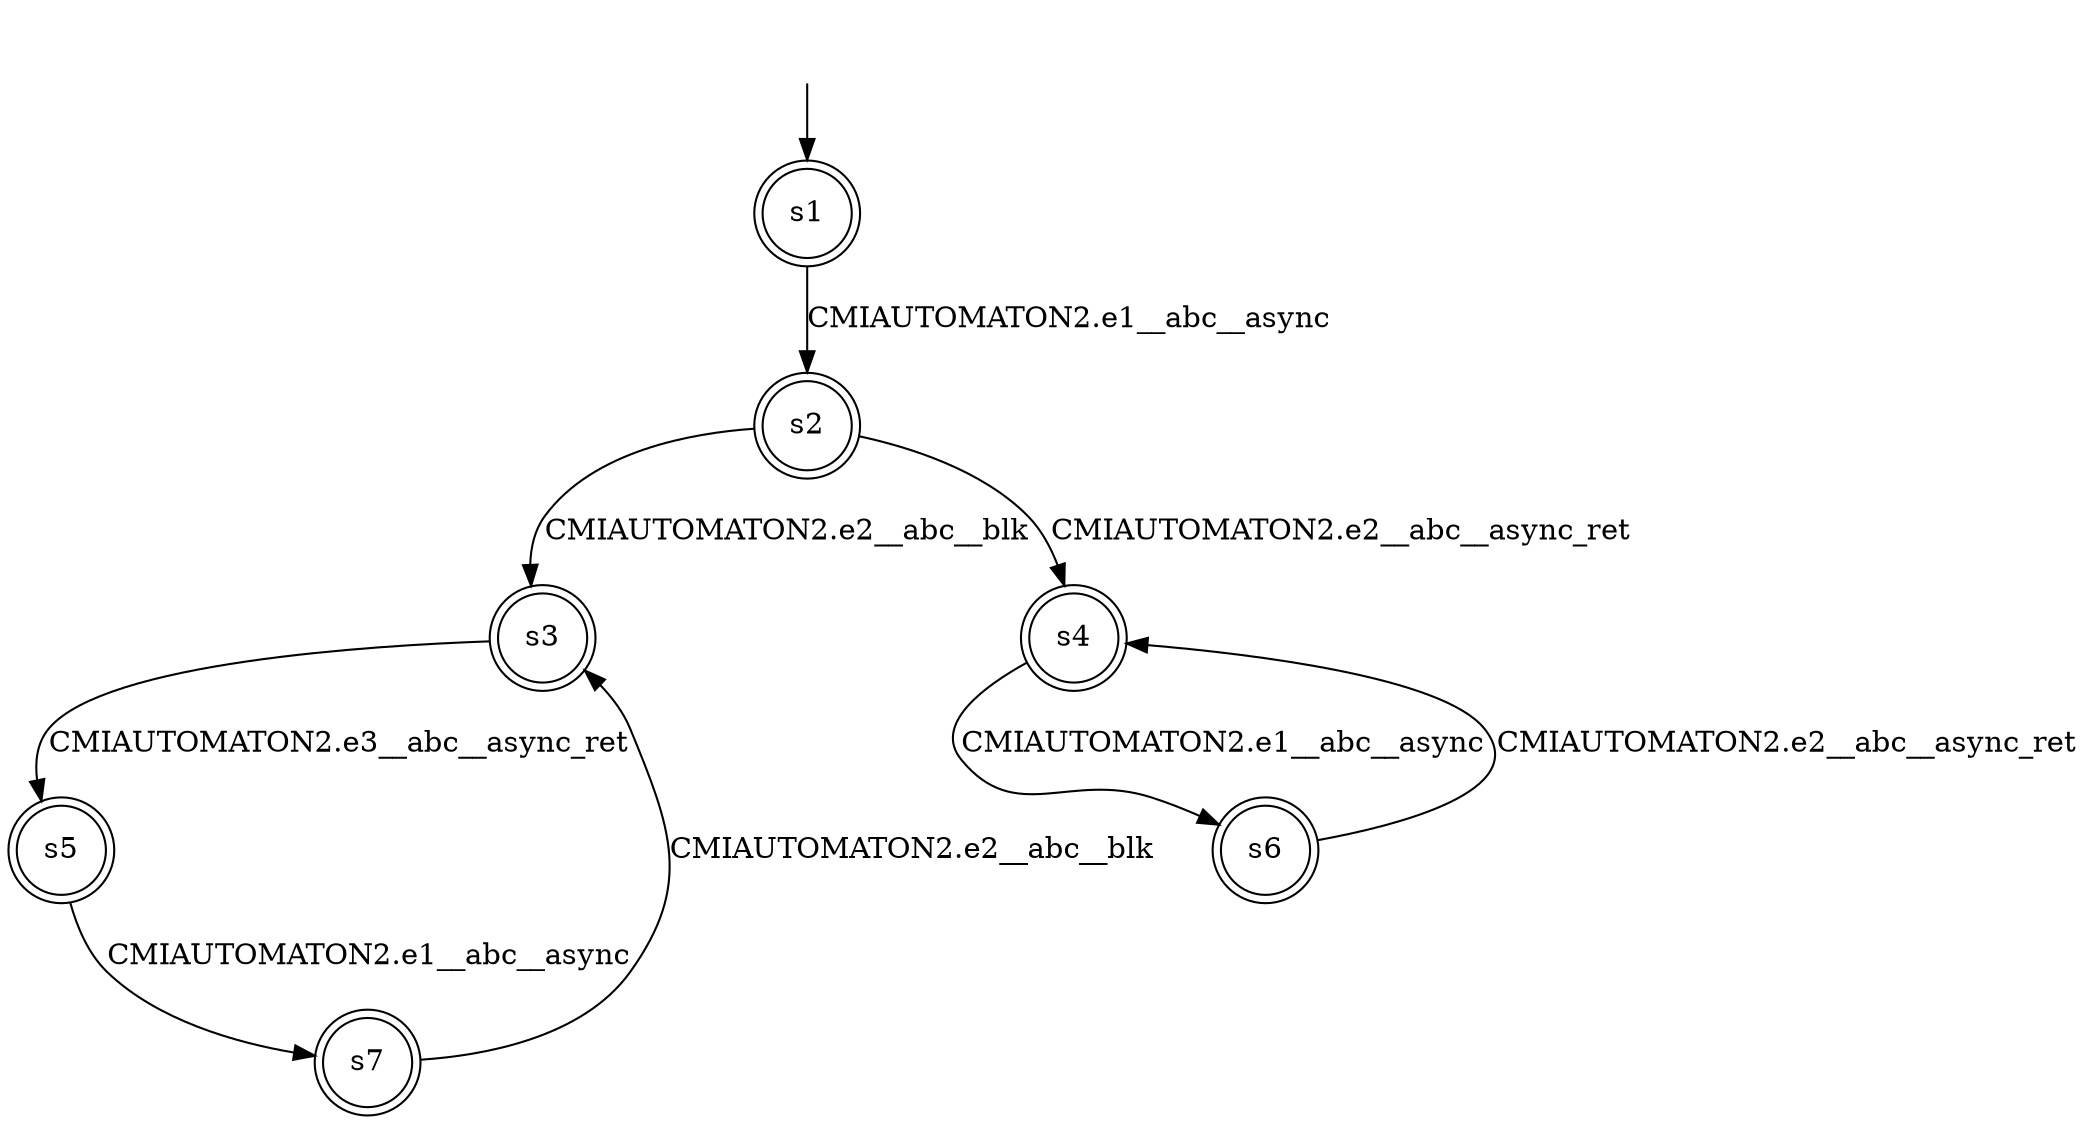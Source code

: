 digraph automaton {
	1 [label=<s1> shape="doublecircle"];
	2 [label=<s2> shape="doublecircle"];
	3 [label=<s3> shape="doublecircle"];
	4 [label=<s4> shape="doublecircle"];
	5 [label=<s5> shape="doublecircle"];
	6 [label=<s6> shape="doublecircle"];
	7 [label=<s7> shape="doublecircle"];
	__init1 [label=<> shape="none"];
	__init1 -> 1;
	1 -> 2 [label=<CMIAUTOMATON2.e1__abc__async> id="1-0-2"];
	2 -> 3 [label=<CMIAUTOMATON2.e2__abc__blk> id="2-0-3"];
	2 -> 4 [label=<CMIAUTOMATON2.e2__abc__async_ret> id="2-1-4"];
	3 -> 5 [label=<CMIAUTOMATON2.e3__abc__async_ret> id="3-0-5"];
	4 -> 6 [label=<CMIAUTOMATON2.e1__abc__async> id="4-0-6"];
	5 -> 7 [label=<CMIAUTOMATON2.e1__abc__async> id="5-0-7"];
	6 -> 4 [label=<CMIAUTOMATON2.e2__abc__async_ret> id="6-0-4"];
	7 -> 3 [label=<CMIAUTOMATON2.e2__abc__blk> id="7-0-3"];
}
